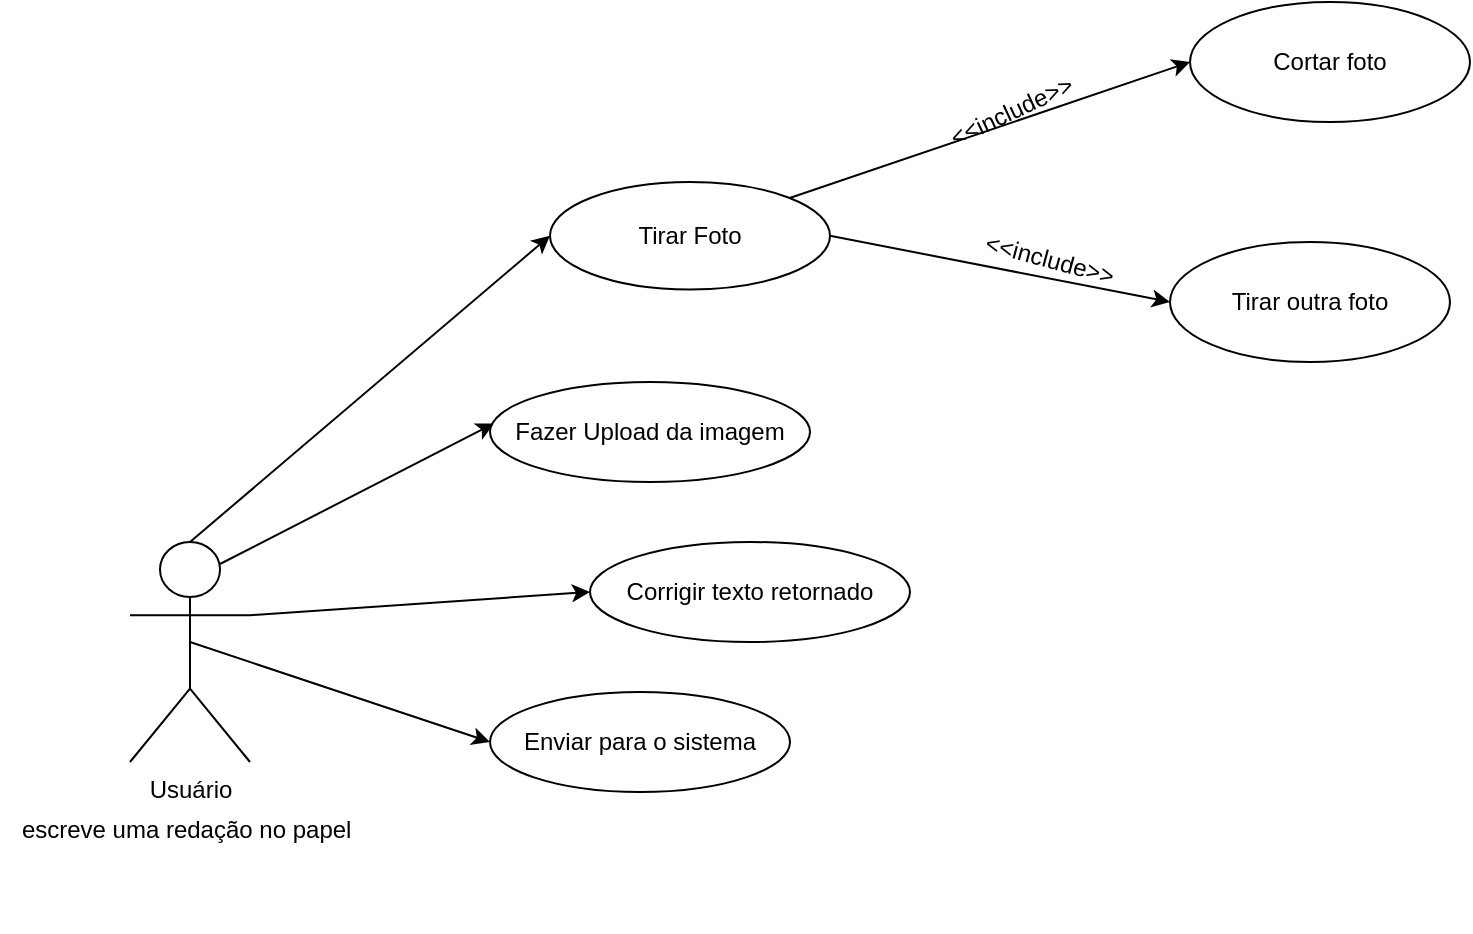 <mxfile version="24.0.2" type="github">
  <diagram name="Page-1" id="VWgly2nOHGJHui8vA40v">
    <mxGraphModel dx="1509" dy="829" grid="1" gridSize="10" guides="1" tooltips="1" connect="1" arrows="1" fold="1" page="1" pageScale="1" pageWidth="850" pageHeight="1100" math="0" shadow="0">
      <root>
        <mxCell id="0" />
        <mxCell id="1" parent="0" />
        <mxCell id="7YZ-ag36RC1AAsRXkEIa-1" value="Usuário" style="shape=umlActor;verticalLabelPosition=bottom;verticalAlign=top;html=1;outlineConnect=0;" vertex="1" parent="1">
          <mxGeometry x="130" y="300" width="60" height="110" as="geometry" />
        </mxCell>
        <mxCell id="7YZ-ag36RC1AAsRXkEIa-2" value="" style="endArrow=classic;html=1;rounded=0;entryX=0;entryY=0.5;entryDx=0;entryDy=0;exitX=0.5;exitY=0;exitDx=0;exitDy=0;exitPerimeter=0;" edge="1" parent="1" source="7YZ-ag36RC1AAsRXkEIa-1" target="7YZ-ag36RC1AAsRXkEIa-7">
          <mxGeometry width="50" height="50" relative="1" as="geometry">
            <mxPoint x="80" y="73.74" as="sourcePoint" />
            <mxPoint x="177.829" y="43.594" as="targetPoint" />
          </mxGeometry>
        </mxCell>
        <mxCell id="7YZ-ag36RC1AAsRXkEIa-3" value="" style="endArrow=classic;html=1;rounded=0;entryX=0.013;entryY=0.414;entryDx=0;entryDy=0;entryPerimeter=0;exitX=0.75;exitY=0.1;exitDx=0;exitDy=0;exitPerimeter=0;" edge="1" parent="1" source="7YZ-ag36RC1AAsRXkEIa-1" target="7YZ-ag36RC1AAsRXkEIa-8">
          <mxGeometry width="50" height="50" relative="1" as="geometry">
            <mxPoint x="80" y="93.74" as="sourcePoint" />
            <mxPoint x="300" y="123.74" as="targetPoint" />
          </mxGeometry>
        </mxCell>
        <mxCell id="7YZ-ag36RC1AAsRXkEIa-7" value="Tirar Foto" style="ellipse;whiteSpace=wrap;html=1;" vertex="1" parent="1">
          <mxGeometry x="340" y="120" width="140" height="53.74" as="geometry" />
        </mxCell>
        <mxCell id="7YZ-ag36RC1AAsRXkEIa-8" value="Fazer Upload da imagem" style="ellipse;whiteSpace=wrap;html=1;" vertex="1" parent="1">
          <mxGeometry x="310" y="220" width="160" height="50" as="geometry" />
        </mxCell>
        <mxCell id="7YZ-ag36RC1AAsRXkEIa-11" value="Cortar foto" style="ellipse;whiteSpace=wrap;html=1;" vertex="1" parent="1">
          <mxGeometry x="660" y="30" width="140" height="60" as="geometry" />
        </mxCell>
        <mxCell id="7YZ-ag36RC1AAsRXkEIa-12" value="&lt;div align=&quot;center&quot;&gt;escreve uma redação no papel&amp;nbsp; &amp;nbsp;&amp;nbsp;&amp;nbsp;&amp;nbsp;&amp;nbsp;&amp;nbsp;&amp;nbsp;&amp;nbsp;&amp;nbsp;&amp;nbsp;&amp;nbsp;&amp;nbsp;&amp;nbsp;&amp;nbsp;&amp;nbsp; &amp;nbsp; &amp;nbsp; &amp;nbsp; &amp;nbsp; &amp;nbsp; &amp;nbsp; &amp;nbsp; &amp;nbsp; &amp;nbsp; &amp;nbsp; &amp;nbsp; &amp;nbsp; &amp;nbsp; &amp;nbsp; &amp;nbsp; &amp;nbsp; &amp;nbsp; &amp;nbsp; &amp;nbsp; &amp;nbsp; &amp;nbsp; &amp;nbsp; &amp;nbsp; &amp;nbsp; &amp;nbsp; &amp;nbsp; &amp;nbsp; &amp;nbsp; &amp;nbsp; &amp;nbsp; &amp;nbsp; &amp;nbsp; &amp;nbsp; &amp;nbsp; &amp;nbsp; &amp;nbsp; &amp;nbsp; &amp;nbsp; &amp;nbsp; &amp;nbsp; &amp;nbsp; &amp;nbsp; &amp;nbsp; &amp;nbsp; &amp;nbsp; &amp;nbsp; &amp;nbsp; &amp;nbsp; &amp;nbsp; &amp;nbsp;&amp;nbsp;&amp;nbsp;&amp;nbsp;&amp;nbsp;&amp;nbsp;&amp;nbsp;&amp;nbsp;&amp;nbsp;&amp;nbsp;&amp;nbsp;&amp;nbsp;&amp;nbsp;&amp;nbsp;&amp;nbsp;&amp;nbsp;&amp;nbsp;&amp;nbsp;&amp;nbsp;&amp;nbsp;&amp;nbsp;&amp;nbsp;&amp;nbsp;&amp;nbsp;&amp;nbsp;&amp;nbsp;&amp;nbsp;&amp;nbsp;&amp;nbsp;&amp;nbsp;&amp;nbsp;&amp;nbsp;&amp;nbsp;&amp;nbsp;&amp;nbsp;&amp;nbsp;&amp;nbsp;&amp;nbsp;&amp;nbsp;&amp;nbsp;&amp;nbsp;&amp;nbsp;&amp;nbsp;&amp;nbsp;&amp;nbsp;&amp;nbsp; &lt;/div&gt;" style="text;whiteSpace=wrap;html=1;rotation=0;align=center;" vertex="1" parent="1">
          <mxGeometry x="65.0" y="430" width="190" height="30" as="geometry" />
        </mxCell>
        <mxCell id="7YZ-ag36RC1AAsRXkEIa-14" value="Tirar outra foto" style="ellipse;whiteSpace=wrap;html=1;" vertex="1" parent="1">
          <mxGeometry x="650" y="150" width="140" height="60" as="geometry" />
        </mxCell>
        <mxCell id="7YZ-ag36RC1AAsRXkEIa-18" value="" style="endArrow=classic;html=1;rounded=0;exitX=1;exitY=0.5;exitDx=0;exitDy=0;entryX=0;entryY=0.5;entryDx=0;entryDy=0;" edge="1" parent="1" source="7YZ-ag36RC1AAsRXkEIa-7" target="7YZ-ag36RC1AAsRXkEIa-14">
          <mxGeometry width="50" height="50" relative="1" as="geometry">
            <mxPoint x="419.997" y="34.953" as="sourcePoint" />
            <mxPoint x="580.5" y="-2.76" as="targetPoint" />
          </mxGeometry>
        </mxCell>
        <mxCell id="7YZ-ag36RC1AAsRXkEIa-19" value="&amp;lt;&amp;lt;include&amp;gt;&amp;gt;" style="text;html=1;align=center;verticalAlign=middle;whiteSpace=wrap;rounded=0;rotation=-25;" vertex="1" parent="1">
          <mxGeometry x="540.5" y="70" width="60" height="30" as="geometry" />
        </mxCell>
        <mxCell id="7YZ-ag36RC1AAsRXkEIa-22" value="" style="endArrow=classic;html=1;rounded=0;entryX=0;entryY=0.5;entryDx=0;entryDy=0;exitX=1;exitY=0;exitDx=0;exitDy=0;" edge="1" parent="1" source="7YZ-ag36RC1AAsRXkEIa-7" target="7YZ-ag36RC1AAsRXkEIa-11">
          <mxGeometry width="50" height="50" relative="1" as="geometry">
            <mxPoint x="409" y="43" as="sourcePoint" />
            <mxPoint x="581" y="-40" as="targetPoint" />
          </mxGeometry>
        </mxCell>
        <mxCell id="7YZ-ag36RC1AAsRXkEIa-17" value="&amp;lt;&amp;lt;include&amp;gt;&amp;gt;" style="text;html=1;align=center;verticalAlign=middle;whiteSpace=wrap;rounded=0;rotation=15;" vertex="1" parent="1">
          <mxGeometry x="560" y="143.74" width="60" height="30" as="geometry" />
        </mxCell>
        <mxCell id="7YZ-ag36RC1AAsRXkEIa-23" value="" style="endArrow=classic;html=1;rounded=0;exitX=1;exitY=0.333;exitDx=0;exitDy=0;exitPerimeter=0;entryX=0;entryY=0.5;entryDx=0;entryDy=0;" edge="1" parent="1" source="7YZ-ag36RC1AAsRXkEIa-1" target="7YZ-ag36RC1AAsRXkEIa-24">
          <mxGeometry width="50" height="50" relative="1" as="geometry">
            <mxPoint x="120" y="368.5" as="sourcePoint" />
            <mxPoint x="270" y="270" as="targetPoint" />
            <Array as="points" />
          </mxGeometry>
        </mxCell>
        <mxCell id="7YZ-ag36RC1AAsRXkEIa-24" value="Corrigir texto retornado" style="ellipse;whiteSpace=wrap;html=1;" vertex="1" parent="1">
          <mxGeometry x="360" y="300" width="160" height="50" as="geometry" />
        </mxCell>
        <mxCell id="7YZ-ag36RC1AAsRXkEIa-30" value="" style="endArrow=classic;html=1;rounded=0;exitX=0.5;exitY=0.5;exitDx=0;exitDy=0;exitPerimeter=0;entryX=0;entryY=0.5;entryDx=0;entryDy=0;" edge="1" parent="1" target="7YZ-ag36RC1AAsRXkEIa-31">
          <mxGeometry width="50" height="50" relative="1" as="geometry">
            <mxPoint x="160" y="350" as="sourcePoint" />
            <mxPoint x="305" y="345" as="targetPoint" />
            <Array as="points" />
          </mxGeometry>
        </mxCell>
        <mxCell id="7YZ-ag36RC1AAsRXkEIa-31" value="Enviar para o sistema" style="ellipse;whiteSpace=wrap;html=1;" vertex="1" parent="1">
          <mxGeometry x="310" y="375" width="150" height="50" as="geometry" />
        </mxCell>
      </root>
    </mxGraphModel>
  </diagram>
</mxfile>
